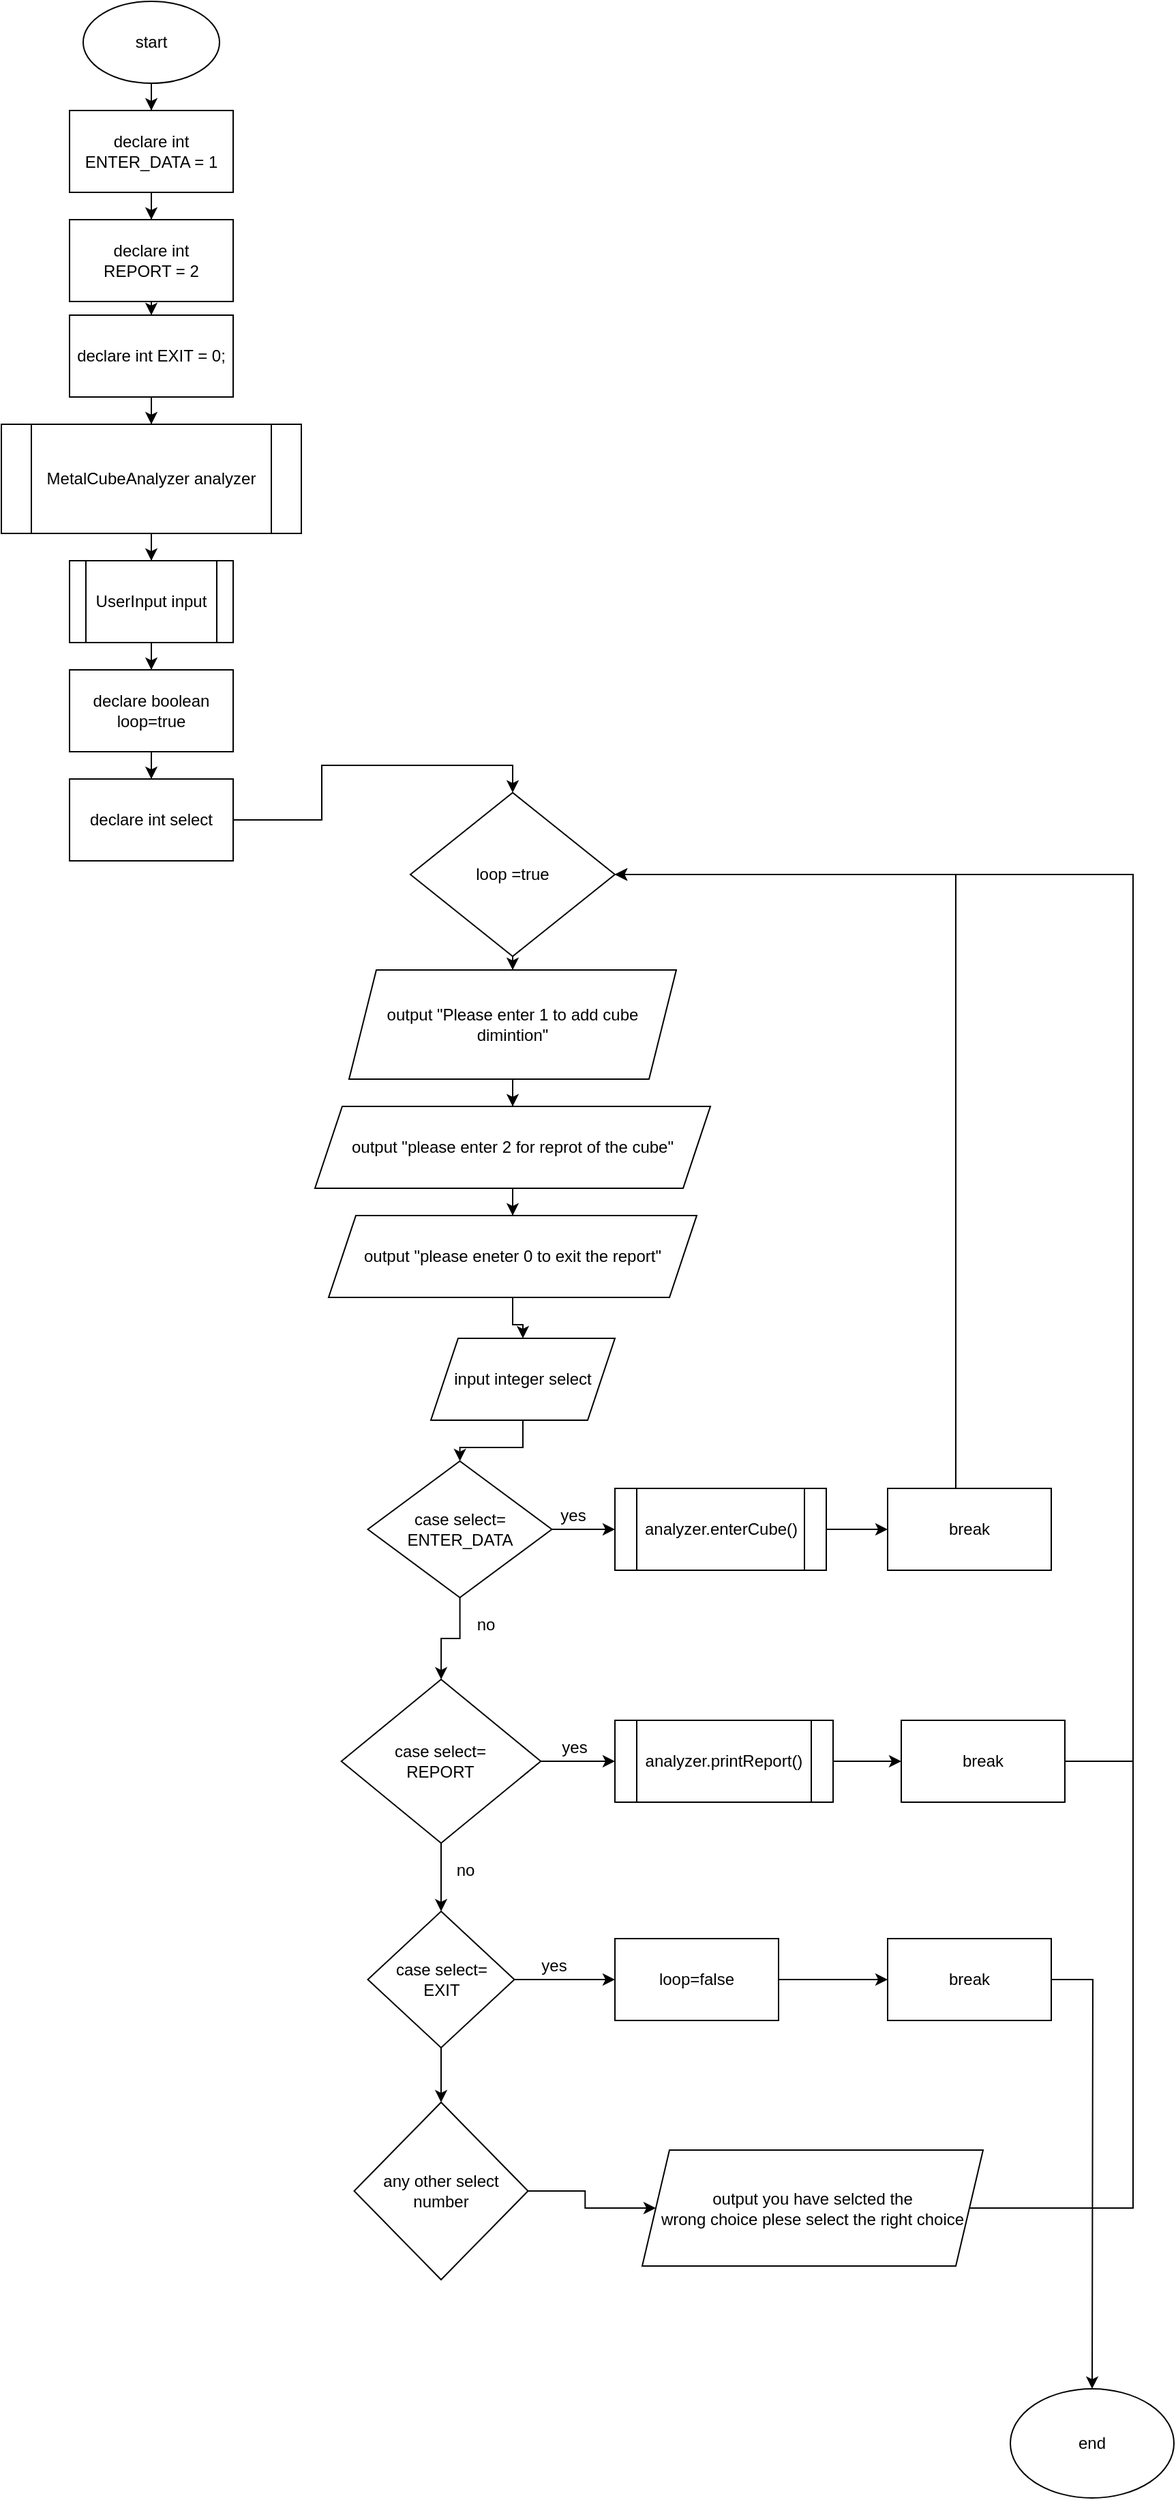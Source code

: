 <mxfile version="14.4.3" type="device"><diagram id="rs9fAlIexx0eyWHWacQZ" name="Page-1"><mxGraphModel dx="1092" dy="494" grid="1" gridSize="10" guides="1" tooltips="1" connect="1" arrows="1" fold="1" page="1" pageScale="1" pageWidth="850" pageHeight="1100" math="0" shadow="0"><root><mxCell id="0"/><mxCell id="1" parent="0"/><mxCell id="9rFKZYybFA8oLKm7xMsV-3" value="" style="edgeStyle=orthogonalEdgeStyle;rounded=0;orthogonalLoop=1;jettySize=auto;html=1;" edge="1" parent="1" source="9rFKZYybFA8oLKm7xMsV-1" target="9rFKZYybFA8oLKm7xMsV-2"><mxGeometry relative="1" as="geometry"/></mxCell><mxCell id="9rFKZYybFA8oLKm7xMsV-1" value="start" style="ellipse;whiteSpace=wrap;html=1;" vertex="1" parent="1"><mxGeometry x="250" y="10" width="100" height="60" as="geometry"/></mxCell><mxCell id="9rFKZYybFA8oLKm7xMsV-5" value="" style="edgeStyle=orthogonalEdgeStyle;rounded=0;orthogonalLoop=1;jettySize=auto;html=1;" edge="1" parent="1" source="9rFKZYybFA8oLKm7xMsV-2" target="9rFKZYybFA8oLKm7xMsV-4"><mxGeometry relative="1" as="geometry"/></mxCell><mxCell id="9rFKZYybFA8oLKm7xMsV-2" value="declare&amp;nbsp;int ENTER_DATA = 1" style="whiteSpace=wrap;html=1;" vertex="1" parent="1"><mxGeometry x="240" y="90" width="120" height="60" as="geometry"/></mxCell><mxCell id="9rFKZYybFA8oLKm7xMsV-7" value="" style="edgeStyle=orthogonalEdgeStyle;rounded=0;orthogonalLoop=1;jettySize=auto;html=1;" edge="1" parent="1" source="9rFKZYybFA8oLKm7xMsV-4" target="9rFKZYybFA8oLKm7xMsV-6"><mxGeometry relative="1" as="geometry"/></mxCell><mxCell id="9rFKZYybFA8oLKm7xMsV-4" value="declare int &lt;br&gt;REPORT = 2" style="whiteSpace=wrap;html=1;" vertex="1" parent="1"><mxGeometry x="240" y="170" width="120" height="60" as="geometry"/></mxCell><mxCell id="9rFKZYybFA8oLKm7xMsV-9" value="" style="edgeStyle=orthogonalEdgeStyle;rounded=0;orthogonalLoop=1;jettySize=auto;html=1;" edge="1" parent="1" source="9rFKZYybFA8oLKm7xMsV-6" target="9rFKZYybFA8oLKm7xMsV-8"><mxGeometry relative="1" as="geometry"/></mxCell><mxCell id="9rFKZYybFA8oLKm7xMsV-6" value="declare&amp;nbsp;int EXIT = 0;" style="whiteSpace=wrap;html=1;" vertex="1" parent="1"><mxGeometry x="240" y="240" width="120" height="60" as="geometry"/></mxCell><mxCell id="9rFKZYybFA8oLKm7xMsV-11" value="" style="edgeStyle=orthogonalEdgeStyle;rounded=0;orthogonalLoop=1;jettySize=auto;html=1;" edge="1" parent="1" source="9rFKZYybFA8oLKm7xMsV-8" target="9rFKZYybFA8oLKm7xMsV-10"><mxGeometry relative="1" as="geometry"/></mxCell><mxCell id="9rFKZYybFA8oLKm7xMsV-8" value="MetalCubeAnalyzer&amp;nbsp;analyzer" style="shape=process;whiteSpace=wrap;html=1;backgroundOutline=1;" vertex="1" parent="1"><mxGeometry x="190" y="320" width="220" height="80" as="geometry"/></mxCell><mxCell id="9rFKZYybFA8oLKm7xMsV-13" value="" style="edgeStyle=orthogonalEdgeStyle;rounded=0;orthogonalLoop=1;jettySize=auto;html=1;" edge="1" parent="1" source="9rFKZYybFA8oLKm7xMsV-10" target="9rFKZYybFA8oLKm7xMsV-12"><mxGeometry relative="1" as="geometry"/></mxCell><mxCell id="9rFKZYybFA8oLKm7xMsV-10" value="UserInput input" style="shape=process;whiteSpace=wrap;html=1;backgroundOutline=1;" vertex="1" parent="1"><mxGeometry x="240" y="420" width="120" height="60" as="geometry"/></mxCell><mxCell id="9rFKZYybFA8oLKm7xMsV-25" value="" style="edgeStyle=orthogonalEdgeStyle;rounded=0;orthogonalLoop=1;jettySize=auto;html=1;" edge="1" parent="1" source="9rFKZYybFA8oLKm7xMsV-12" target="9rFKZYybFA8oLKm7xMsV-24"><mxGeometry relative="1" as="geometry"/></mxCell><mxCell id="9rFKZYybFA8oLKm7xMsV-12" value="declare&amp;nbsp;boolean loop=true" style="whiteSpace=wrap;html=1;" vertex="1" parent="1"><mxGeometry x="240" y="500" width="120" height="60" as="geometry"/></mxCell><mxCell id="9rFKZYybFA8oLKm7xMsV-19" value="" style="edgeStyle=orthogonalEdgeStyle;rounded=0;orthogonalLoop=1;jettySize=auto;html=1;" edge="1" parent="1" source="9rFKZYybFA8oLKm7xMsV-14" target="9rFKZYybFA8oLKm7xMsV-18"><mxGeometry relative="1" as="geometry"/></mxCell><mxCell id="9rFKZYybFA8oLKm7xMsV-14" value="loop =true" style="rhombus;whiteSpace=wrap;html=1;" vertex="1" parent="1"><mxGeometry x="490" y="590" width="150" height="120" as="geometry"/></mxCell><mxCell id="9rFKZYybFA8oLKm7xMsV-21" value="" style="edgeStyle=orthogonalEdgeStyle;rounded=0;orthogonalLoop=1;jettySize=auto;html=1;" edge="1" parent="1" source="9rFKZYybFA8oLKm7xMsV-18" target="9rFKZYybFA8oLKm7xMsV-20"><mxGeometry relative="1" as="geometry"/></mxCell><mxCell id="9rFKZYybFA8oLKm7xMsV-18" value="output &quot;Please enter 1 to add cube dimintion&quot;" style="shape=parallelogram;perimeter=parallelogramPerimeter;whiteSpace=wrap;html=1;fixedSize=1;" vertex="1" parent="1"><mxGeometry x="445" y="720" width="240" height="80" as="geometry"/></mxCell><mxCell id="9rFKZYybFA8oLKm7xMsV-23" value="" style="edgeStyle=orthogonalEdgeStyle;rounded=0;orthogonalLoop=1;jettySize=auto;html=1;" edge="1" parent="1" source="9rFKZYybFA8oLKm7xMsV-20" target="9rFKZYybFA8oLKm7xMsV-22"><mxGeometry relative="1" as="geometry"/></mxCell><mxCell id="9rFKZYybFA8oLKm7xMsV-20" value="output &quot;please enter 2 for reprot of the cube&quot;" style="shape=parallelogram;perimeter=parallelogramPerimeter;whiteSpace=wrap;html=1;fixedSize=1;" vertex="1" parent="1"><mxGeometry x="420" y="820" width="290" height="60" as="geometry"/></mxCell><mxCell id="9rFKZYybFA8oLKm7xMsV-30" value="" style="edgeStyle=orthogonalEdgeStyle;rounded=0;orthogonalLoop=1;jettySize=auto;html=1;" edge="1" parent="1" source="9rFKZYybFA8oLKm7xMsV-22" target="9rFKZYybFA8oLKm7xMsV-29"><mxGeometry relative="1" as="geometry"/></mxCell><mxCell id="9rFKZYybFA8oLKm7xMsV-22" value="output &quot;please eneter 0 to exit the report&quot;" style="shape=parallelogram;perimeter=parallelogramPerimeter;whiteSpace=wrap;html=1;fixedSize=1;" vertex="1" parent="1"><mxGeometry x="430" y="900" width="270" height="60" as="geometry"/></mxCell><mxCell id="9rFKZYybFA8oLKm7xMsV-26" style="edgeStyle=orthogonalEdgeStyle;rounded=0;orthogonalLoop=1;jettySize=auto;html=1;entryX=0.5;entryY=0;entryDx=0;entryDy=0;" edge="1" parent="1" source="9rFKZYybFA8oLKm7xMsV-24" target="9rFKZYybFA8oLKm7xMsV-14"><mxGeometry relative="1" as="geometry"><mxPoint x="555" y="660" as="targetPoint"/></mxGeometry></mxCell><mxCell id="9rFKZYybFA8oLKm7xMsV-24" value="declare&amp;nbsp;int select" style="whiteSpace=wrap;html=1;" vertex="1" parent="1"><mxGeometry x="240" y="580" width="120" height="60" as="geometry"/></mxCell><mxCell id="9rFKZYybFA8oLKm7xMsV-34" value="" style="edgeStyle=orthogonalEdgeStyle;rounded=0;orthogonalLoop=1;jettySize=auto;html=1;" edge="1" parent="1" source="9rFKZYybFA8oLKm7xMsV-29" target="9rFKZYybFA8oLKm7xMsV-33"><mxGeometry relative="1" as="geometry"/></mxCell><mxCell id="9rFKZYybFA8oLKm7xMsV-29" value="input integer select" style="shape=parallelogram;perimeter=parallelogramPerimeter;whiteSpace=wrap;html=1;fixedSize=1;" vertex="1" parent="1"><mxGeometry x="505" y="990" width="135" height="60" as="geometry"/></mxCell><mxCell id="9rFKZYybFA8oLKm7xMsV-41" value="" style="edgeStyle=orthogonalEdgeStyle;rounded=0;orthogonalLoop=1;jettySize=auto;html=1;" edge="1" parent="1" source="9rFKZYybFA8oLKm7xMsV-33" target="9rFKZYybFA8oLKm7xMsV-40"><mxGeometry relative="1" as="geometry"/></mxCell><mxCell id="9rFKZYybFA8oLKm7xMsV-54" value="" style="edgeStyle=orthogonalEdgeStyle;rounded=0;orthogonalLoop=1;jettySize=auto;html=1;" edge="1" parent="1" source="9rFKZYybFA8oLKm7xMsV-33" target="9rFKZYybFA8oLKm7xMsV-35"><mxGeometry relative="1" as="geometry"/></mxCell><mxCell id="9rFKZYybFA8oLKm7xMsV-33" value="case select=&lt;br&gt;ENTER_DATA" style="rhombus;whiteSpace=wrap;html=1;" vertex="1" parent="1"><mxGeometry x="458.76" y="1080" width="135" height="100" as="geometry"/></mxCell><mxCell id="9rFKZYybFA8oLKm7xMsV-38" value="" style="edgeStyle=orthogonalEdgeStyle;rounded=0;orthogonalLoop=1;jettySize=auto;html=1;" edge="1" parent="1" source="9rFKZYybFA8oLKm7xMsV-35" target="9rFKZYybFA8oLKm7xMsV-37"><mxGeometry relative="1" as="geometry"/></mxCell><mxCell id="9rFKZYybFA8oLKm7xMsV-35" value="analyzer.enterCube()" style="shape=process;whiteSpace=wrap;html=1;backgroundOutline=1;" vertex="1" parent="1"><mxGeometry x="640" y="1100" width="155" height="60" as="geometry"/></mxCell><mxCell id="9rFKZYybFA8oLKm7xMsV-70" style="edgeStyle=orthogonalEdgeStyle;rounded=0;orthogonalLoop=1;jettySize=auto;html=1;entryX=1;entryY=0.5;entryDx=0;entryDy=0;" edge="1" parent="1" source="9rFKZYybFA8oLKm7xMsV-37" target="9rFKZYybFA8oLKm7xMsV-14"><mxGeometry relative="1" as="geometry"><Array as="points"><mxPoint x="890" y="650"/></Array></mxGeometry></mxCell><mxCell id="9rFKZYybFA8oLKm7xMsV-37" value="break" style="whiteSpace=wrap;html=1;" vertex="1" parent="1"><mxGeometry x="840" y="1100" width="120" height="60" as="geometry"/></mxCell><mxCell id="9rFKZYybFA8oLKm7xMsV-44" value="" style="edgeStyle=orthogonalEdgeStyle;rounded=0;orthogonalLoop=1;jettySize=auto;html=1;" edge="1" parent="1" source="9rFKZYybFA8oLKm7xMsV-40" target="9rFKZYybFA8oLKm7xMsV-43"><mxGeometry relative="1" as="geometry"/></mxCell><mxCell id="9rFKZYybFA8oLKm7xMsV-50" value="" style="edgeStyle=orthogonalEdgeStyle;rounded=0;orthogonalLoop=1;jettySize=auto;html=1;" edge="1" parent="1" source="9rFKZYybFA8oLKm7xMsV-40" target="9rFKZYybFA8oLKm7xMsV-49"><mxGeometry relative="1" as="geometry"/></mxCell><mxCell id="9rFKZYybFA8oLKm7xMsV-40" value="case select=&lt;br&gt;REPORT" style="rhombus;whiteSpace=wrap;html=1;" vertex="1" parent="1"><mxGeometry x="439.38" y="1240" width="146.25" height="120" as="geometry"/></mxCell><mxCell id="9rFKZYybFA8oLKm7xMsV-42" value="no" style="text;html=1;align=center;verticalAlign=middle;resizable=0;points=[];autosize=1;" vertex="1" parent="1"><mxGeometry x="530" y="1190" width="30" height="20" as="geometry"/></mxCell><mxCell id="9rFKZYybFA8oLKm7xMsV-48" value="" style="edgeStyle=orthogonalEdgeStyle;rounded=0;orthogonalLoop=1;jettySize=auto;html=1;" edge="1" parent="1" source="9rFKZYybFA8oLKm7xMsV-43" target="9rFKZYybFA8oLKm7xMsV-47"><mxGeometry relative="1" as="geometry"/></mxCell><mxCell id="9rFKZYybFA8oLKm7xMsV-43" value="analyzer.printReport()" style="shape=process;whiteSpace=wrap;html=1;backgroundOutline=1;" vertex="1" parent="1"><mxGeometry x="640" y="1270" width="160" height="60" as="geometry"/></mxCell><mxCell id="9rFKZYybFA8oLKm7xMsV-45" value="yes" style="text;html=1;align=center;verticalAlign=middle;resizable=0;points=[];autosize=1;" vertex="1" parent="1"><mxGeometry x="595" y="1280" width="30" height="20" as="geometry"/></mxCell><mxCell id="9rFKZYybFA8oLKm7xMsV-39" value="yes" style="text;html=1;align=center;verticalAlign=middle;resizable=0;points=[];autosize=1;" vertex="1" parent="1"><mxGeometry x="593.76" y="1110" width="30" height="20" as="geometry"/></mxCell><mxCell id="9rFKZYybFA8oLKm7xMsV-71" style="edgeStyle=orthogonalEdgeStyle;rounded=0;orthogonalLoop=1;jettySize=auto;html=1;exitX=1;exitY=0.5;exitDx=0;exitDy=0;" edge="1" parent="1" source="9rFKZYybFA8oLKm7xMsV-47"><mxGeometry relative="1" as="geometry"><mxPoint x="640" y="650" as="targetPoint"/><Array as="points"><mxPoint x="1020" y="1300"/><mxPoint x="1020" y="650"/></Array></mxGeometry></mxCell><mxCell id="9rFKZYybFA8oLKm7xMsV-47" value="&lt;span&gt;break&lt;/span&gt;" style="whiteSpace=wrap;html=1;" vertex="1" parent="1"><mxGeometry x="850" y="1270" width="120" height="60" as="geometry"/></mxCell><mxCell id="9rFKZYybFA8oLKm7xMsV-53" value="" style="edgeStyle=orthogonalEdgeStyle;rounded=0;orthogonalLoop=1;jettySize=auto;html=1;" edge="1" parent="1" source="9rFKZYybFA8oLKm7xMsV-49" target="9rFKZYybFA8oLKm7xMsV-52"><mxGeometry relative="1" as="geometry"/></mxCell><mxCell id="9rFKZYybFA8oLKm7xMsV-62" value="" style="edgeStyle=orthogonalEdgeStyle;rounded=0;orthogonalLoop=1;jettySize=auto;html=1;" edge="1" parent="1" source="9rFKZYybFA8oLKm7xMsV-49" target="9rFKZYybFA8oLKm7xMsV-61"><mxGeometry relative="1" as="geometry"/></mxCell><mxCell id="9rFKZYybFA8oLKm7xMsV-49" value="&lt;span&gt;case select=&lt;/span&gt;&lt;br&gt;EXIT" style="rhombus;whiteSpace=wrap;html=1;" vertex="1" parent="1"><mxGeometry x="458.76" y="1410" width="107.5" height="100" as="geometry"/></mxCell><mxCell id="9rFKZYybFA8oLKm7xMsV-51" value="no" style="text;html=1;align=center;verticalAlign=middle;resizable=0;points=[];autosize=1;" vertex="1" parent="1"><mxGeometry x="515" y="1370" width="30" height="20" as="geometry"/></mxCell><mxCell id="9rFKZYybFA8oLKm7xMsV-56" value="" style="edgeStyle=orthogonalEdgeStyle;rounded=0;orthogonalLoop=1;jettySize=auto;html=1;" edge="1" parent="1" source="9rFKZYybFA8oLKm7xMsV-52" target="9rFKZYybFA8oLKm7xMsV-55"><mxGeometry relative="1" as="geometry"/></mxCell><mxCell id="9rFKZYybFA8oLKm7xMsV-52" value="loop=false" style="whiteSpace=wrap;html=1;" vertex="1" parent="1"><mxGeometry x="640.01" y="1430" width="120" height="60" as="geometry"/></mxCell><mxCell id="9rFKZYybFA8oLKm7xMsV-72" style="edgeStyle=orthogonalEdgeStyle;rounded=0;orthogonalLoop=1;jettySize=auto;html=1;" edge="1" parent="1" source="9rFKZYybFA8oLKm7xMsV-55"><mxGeometry relative="1" as="geometry"><mxPoint x="990" y="1760" as="targetPoint"/></mxGeometry></mxCell><mxCell id="9rFKZYybFA8oLKm7xMsV-55" value="&lt;span&gt;break&lt;/span&gt;" style="whiteSpace=wrap;html=1;" vertex="1" parent="1"><mxGeometry x="840.01" y="1430" width="120" height="60" as="geometry"/></mxCell><mxCell id="9rFKZYybFA8oLKm7xMsV-59" value="yes" style="text;html=1;align=center;verticalAlign=middle;resizable=0;points=[];autosize=1;" vertex="1" parent="1"><mxGeometry x="580" y="1440" width="30" height="20" as="geometry"/></mxCell><mxCell id="9rFKZYybFA8oLKm7xMsV-66" value="" style="edgeStyle=orthogonalEdgeStyle;rounded=0;orthogonalLoop=1;jettySize=auto;html=1;" edge="1" parent="1" source="9rFKZYybFA8oLKm7xMsV-61" target="9rFKZYybFA8oLKm7xMsV-65"><mxGeometry relative="1" as="geometry"/></mxCell><mxCell id="9rFKZYybFA8oLKm7xMsV-61" value="any other select number" style="rhombus;whiteSpace=wrap;html=1;" vertex="1" parent="1"><mxGeometry x="448.76" y="1550" width="127.49" height="130" as="geometry"/></mxCell><mxCell id="9rFKZYybFA8oLKm7xMsV-74" style="edgeStyle=orthogonalEdgeStyle;rounded=0;orthogonalLoop=1;jettySize=auto;html=1;exitX=1;exitY=0.5;exitDx=0;exitDy=0;entryX=1;entryY=0.5;entryDx=0;entryDy=0;" edge="1" parent="1" source="9rFKZYybFA8oLKm7xMsV-65" target="9rFKZYybFA8oLKm7xMsV-14"><mxGeometry relative="1" as="geometry"><mxPoint x="650" y="650" as="targetPoint"/><Array as="points"><mxPoint x="1020" y="1628"/><mxPoint x="1020" y="650"/></Array></mxGeometry></mxCell><mxCell id="9rFKZYybFA8oLKm7xMsV-65" value="output&amp;nbsp;you have selcted the &lt;br&gt;wrong choice plese select the right choice" style="shape=parallelogram;perimeter=parallelogramPerimeter;whiteSpace=wrap;html=1;fixedSize=1;" vertex="1" parent="1"><mxGeometry x="660" y="1585" width="250" height="85" as="geometry"/></mxCell><mxCell id="9rFKZYybFA8oLKm7xMsV-73" value="end" style="ellipse;whiteSpace=wrap;html=1;" vertex="1" parent="1"><mxGeometry x="930" y="1760" width="120" height="80" as="geometry"/></mxCell></root></mxGraphModel></diagram></mxfile>